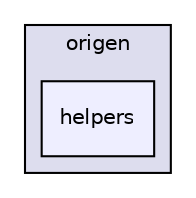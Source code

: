 digraph "origen/helpers" {
  compound=true
  node [ fontsize="10", fontname="Helvetica"];
  edge [ labelfontsize="10", labelfontname="Helvetica"];
  subgraph clusterdir_cd98f0a503a88378343d36b4e097edd6 {
    graph [ bgcolor="#ddddee", pencolor="black", label="origen" fontname="Helvetica", fontsize="10", URL="dir_cd98f0a503a88378343d36b4e097edd6.html"]
  dir_4238baaab41126a8ac19ed0054dbcf5f [shape=box, label="helpers", style="filled", fillcolor="#eeeeff", pencolor="black", URL="dir_4238baaab41126a8ac19ed0054dbcf5f.html"];
  }
}
